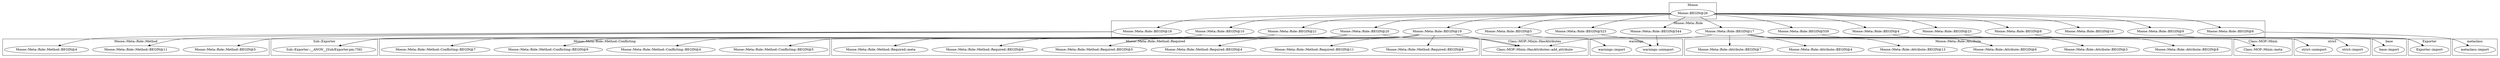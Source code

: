 digraph {
graph [overlap=false]
subgraph cluster_warnings {
	label="warnings";
	"warnings::unimport";
	"warnings::import";
}
subgraph cluster_Moose_Meta_Role {
	label="Moose::Meta::Role";
	"Moose::Meta::Role::BEGIN@18";
	"Moose::Meta::Role::BEGIN@21";
	"Moose::Meta::Role::BEGIN@16";
	"Moose::Meta::Role::BEGIN@20";
	"Moose::Meta::Role::BEGIN@523";
	"Moose::Meta::Role::BEGIN@5";
	"Moose::Meta::Role::BEGIN@10";
	"Moose::Meta::Role::BEGIN@544";
	"Moose::Meta::Role::BEGIN@17";
	"Moose::Meta::Role::BEGIN@4";
	"Moose::Meta::Role::BEGIN@23";
	"Moose::Meta::Role::BEGIN@8";
	"Moose::Meta::Role::BEGIN@19";
	"Moose::Meta::Role::BEGIN@559";
	"Moose::Meta::Role::BEGIN@6";
	"Moose::Meta::Role::BEGIN@9";
}
subgraph cluster_Moose {
	label="Moose";
	"Moose::BEGIN@26";
}
subgraph cluster_Moose_Meta_Role_Attribute {
	label="Moose::Meta::Role::Attribute";
	"Moose::Meta::Role::Attribute::BEGIN@4";
	"Moose::Meta::Role::Attribute::BEGIN@7";
	"Moose::Meta::Role::Attribute::BEGIN@8";
	"Moose::Meta::Role::Attribute::BEGIN@3";
	"Moose::Meta::Role::Attribute::BEGIN@6";
	"Moose::Meta::Role::Attribute::BEGIN@13";
}
subgraph cluster_metaclass {
	label="metaclass";
	"metaclass::import";
}
subgraph cluster_Class_MOP_Mixin {
	label="Class::MOP::Mixin";
	"Class::MOP::Mixin::meta";
}
subgraph cluster_Sub_Exporter {
	label="Sub::Exporter";
	"Sub::Exporter::__ANON__[Sub/Exporter.pm:756]";
}
subgraph cluster_base {
	label="base";
	"base::import";
}
subgraph cluster_strict {
	label="strict";
	"strict::import";
	"strict::unimport";
}
subgraph cluster_Moose_Meta_Role_Method {
	label="Moose::Meta::Role::Method";
	"Moose::Meta::Role::Method::BEGIN@11";
	"Moose::Meta::Role::Method::BEGIN@4";
	"Moose::Meta::Role::Method::BEGIN@5";
}
subgraph cluster_Exporter {
	label="Exporter";
	"Exporter::import";
}
subgraph cluster_Moose_Meta_Role_Method_Conflicting {
	label="Moose::Meta::Role::Method::Conflicting";
	"Moose::Meta::Role::Method::Conflicting::BEGIN@9";
	"Moose::Meta::Role::Method::Conflicting::BEGIN@7";
	"Moose::Meta::Role::Method::Conflicting::BEGIN@5";
	"Moose::Meta::Role::Method::Conflicting::BEGIN@4";
}
subgraph cluster_Moose_Meta_Role_Method_Required {
	label="Moose::Meta::Role::Method::Required";
	"Moose::Meta::Role::Method::Required::BEGIN@11";
	"Moose::Meta::Role::Method::Required::BEGIN@4";
	"Moose::Meta::Role::Method::Required::BEGIN@5";
	"Moose::Meta::Role::Method::Required::BEGIN@6";
	"Moose::Meta::Role::Method::Required::meta";
	"Moose::Meta::Role::Method::Required::BEGIN@8";
}
subgraph cluster_Class_MOP_Mixin_HasAttributes {
	label="Class::MOP::Mixin::HasAttributes";
	"Class::MOP::Mixin::HasAttributes::add_attribute";
}
"Moose::Meta::Role::BEGIN@20" -> "Moose::Meta::Role::Method::Conflicting::BEGIN@5";
"Moose::Meta::Role::BEGIN@21" -> "Sub::Exporter::__ANON__[Sub/Exporter.pm:756]";
"Moose::Meta::Role::BEGIN@10" -> "Sub::Exporter::__ANON__[Sub/Exporter.pm:756]";
"Moose::BEGIN@26" -> "Moose::Meta::Role::BEGIN@544";
"Moose::Meta::Role::BEGIN@17" -> "Moose::Meta::Role::Attribute::BEGIN@6";
"Moose::BEGIN@26" -> "Moose::Meta::Role::BEGIN@23";
"Moose::BEGIN@26" -> "Moose::Meta::Role::BEGIN@8";
"Moose::Meta::Role::BEGIN@19" -> "Moose::Meta::Role::Method::Required::BEGIN@8";
"Moose::Meta::Role::BEGIN@8" -> "Exporter::import";
"Moose::Meta::Role::BEGIN@9" -> "Exporter::import";
"Moose::Meta::Role::BEGIN@523" -> "warnings::unimport";
"Moose::Meta::Role::BEGIN@544" -> "warnings::unimport";
"Moose::Meta::Role::BEGIN@20" -> "Moose::Meta::Role::Method::Conflicting::BEGIN@7";
"Moose::Meta::Role::BEGIN@20" -> "Moose::Meta::Role::Method::Required::meta";
"Moose::Meta::Role::BEGIN@19" -> "Moose::Meta::Role::Method::Required::meta";
"Moose::BEGIN@26" -> "Moose::Meta::Role::BEGIN@18";
"Moose::Meta::Role::BEGIN@17" -> "Moose::Meta::Role::Attribute::BEGIN@3";
"Moose::Meta::Role::BEGIN@20" -> "Moose::Meta::Role::Method::Conflicting::BEGIN@4";
"Moose::Meta::Role::BEGIN@19" -> "Moose::Meta::Role::Method::Required::BEGIN@5";
"Moose::Meta::Role::BEGIN@19" -> "Moose::Meta::Role::Method::Required::BEGIN@4";
"Moose::BEGIN@26" -> "Moose::Meta::Role::BEGIN@20";
"Moose::Meta::Role::BEGIN@6" -> "metaclass::import";
"Moose::BEGIN@26" -> "Moose::Meta::Role::BEGIN@523";
"Moose::Meta::Role::BEGIN@18" -> "Moose::Meta::Role::Method::BEGIN@5";
"Moose::Meta::Role::BEGIN@20" -> "Moose::Meta::Role::Method::Conflicting::BEGIN@9";
"Moose::Meta::Role::BEGIN@17" -> "Moose::Meta::Role::Attribute::BEGIN@8";
"Moose::BEGIN@26" -> "Moose::Meta::Role::BEGIN@6";
"Moose::Meta::Role::BEGIN@20" -> "Class::MOP::Mixin::HasAttributes::add_attribute";
"Moose::Meta::Role::BEGIN@17" -> "Class::MOP::Mixin::HasAttributes::add_attribute";
"Moose::Meta::Role::BEGIN@19" -> "Class::MOP::Mixin::HasAttributes::add_attribute";
"Moose::BEGIN@26" -> "Moose::Meta::Role::BEGIN@9";
"Moose::BEGIN@26" -> "Moose::Meta::Role::BEGIN@16";
"Moose::Meta::Role::BEGIN@17" -> "Moose::Meta::Role::Attribute::BEGIN@7";
"Moose::Meta::Role::BEGIN@18" -> "Moose::Meta::Role::Method::BEGIN@11";
"Moose::Meta::Role::BEGIN@559" -> "strict::unimport";
"Moose::Meta::Role::BEGIN@17" -> "Class::MOP::Mixin::meta";
"Moose::Meta::Role::BEGIN@23" -> "base::import";
"Moose::BEGIN@26" -> "Moose::Meta::Role::BEGIN@10";
"Moose::BEGIN@26" -> "Moose::Meta::Role::BEGIN@17";
"Moose::Meta::Role::BEGIN@5" -> "warnings::import";
"Moose::Meta::Role::BEGIN@17" -> "Moose::Meta::Role::Attribute::BEGIN@4";
"Moose::BEGIN@26" -> "Moose::Meta::Role::BEGIN@5";
"Moose::BEGIN@26" -> "Moose::Meta::Role::BEGIN@4";
"Moose::BEGIN@26" -> "Moose::Meta::Role::BEGIN@19";
"Moose::BEGIN@26" -> "Moose::Meta::Role::BEGIN@21";
"Moose::Meta::Role::BEGIN@19" -> "Moose::Meta::Role::Method::Required::BEGIN@11";
"Moose::Meta::Role::BEGIN@18" -> "Moose::Meta::Role::Method::BEGIN@4";
"Moose::BEGIN@26" -> "Moose::Meta::Role::BEGIN@559";
"Moose::Meta::Role::BEGIN@4" -> "strict::import";
"Moose::Meta::Role::BEGIN@19" -> "Moose::Meta::Role::Method::Required::BEGIN@6";
"Moose::Meta::Role::BEGIN@17" -> "Moose::Meta::Role::Attribute::BEGIN@13";
}
